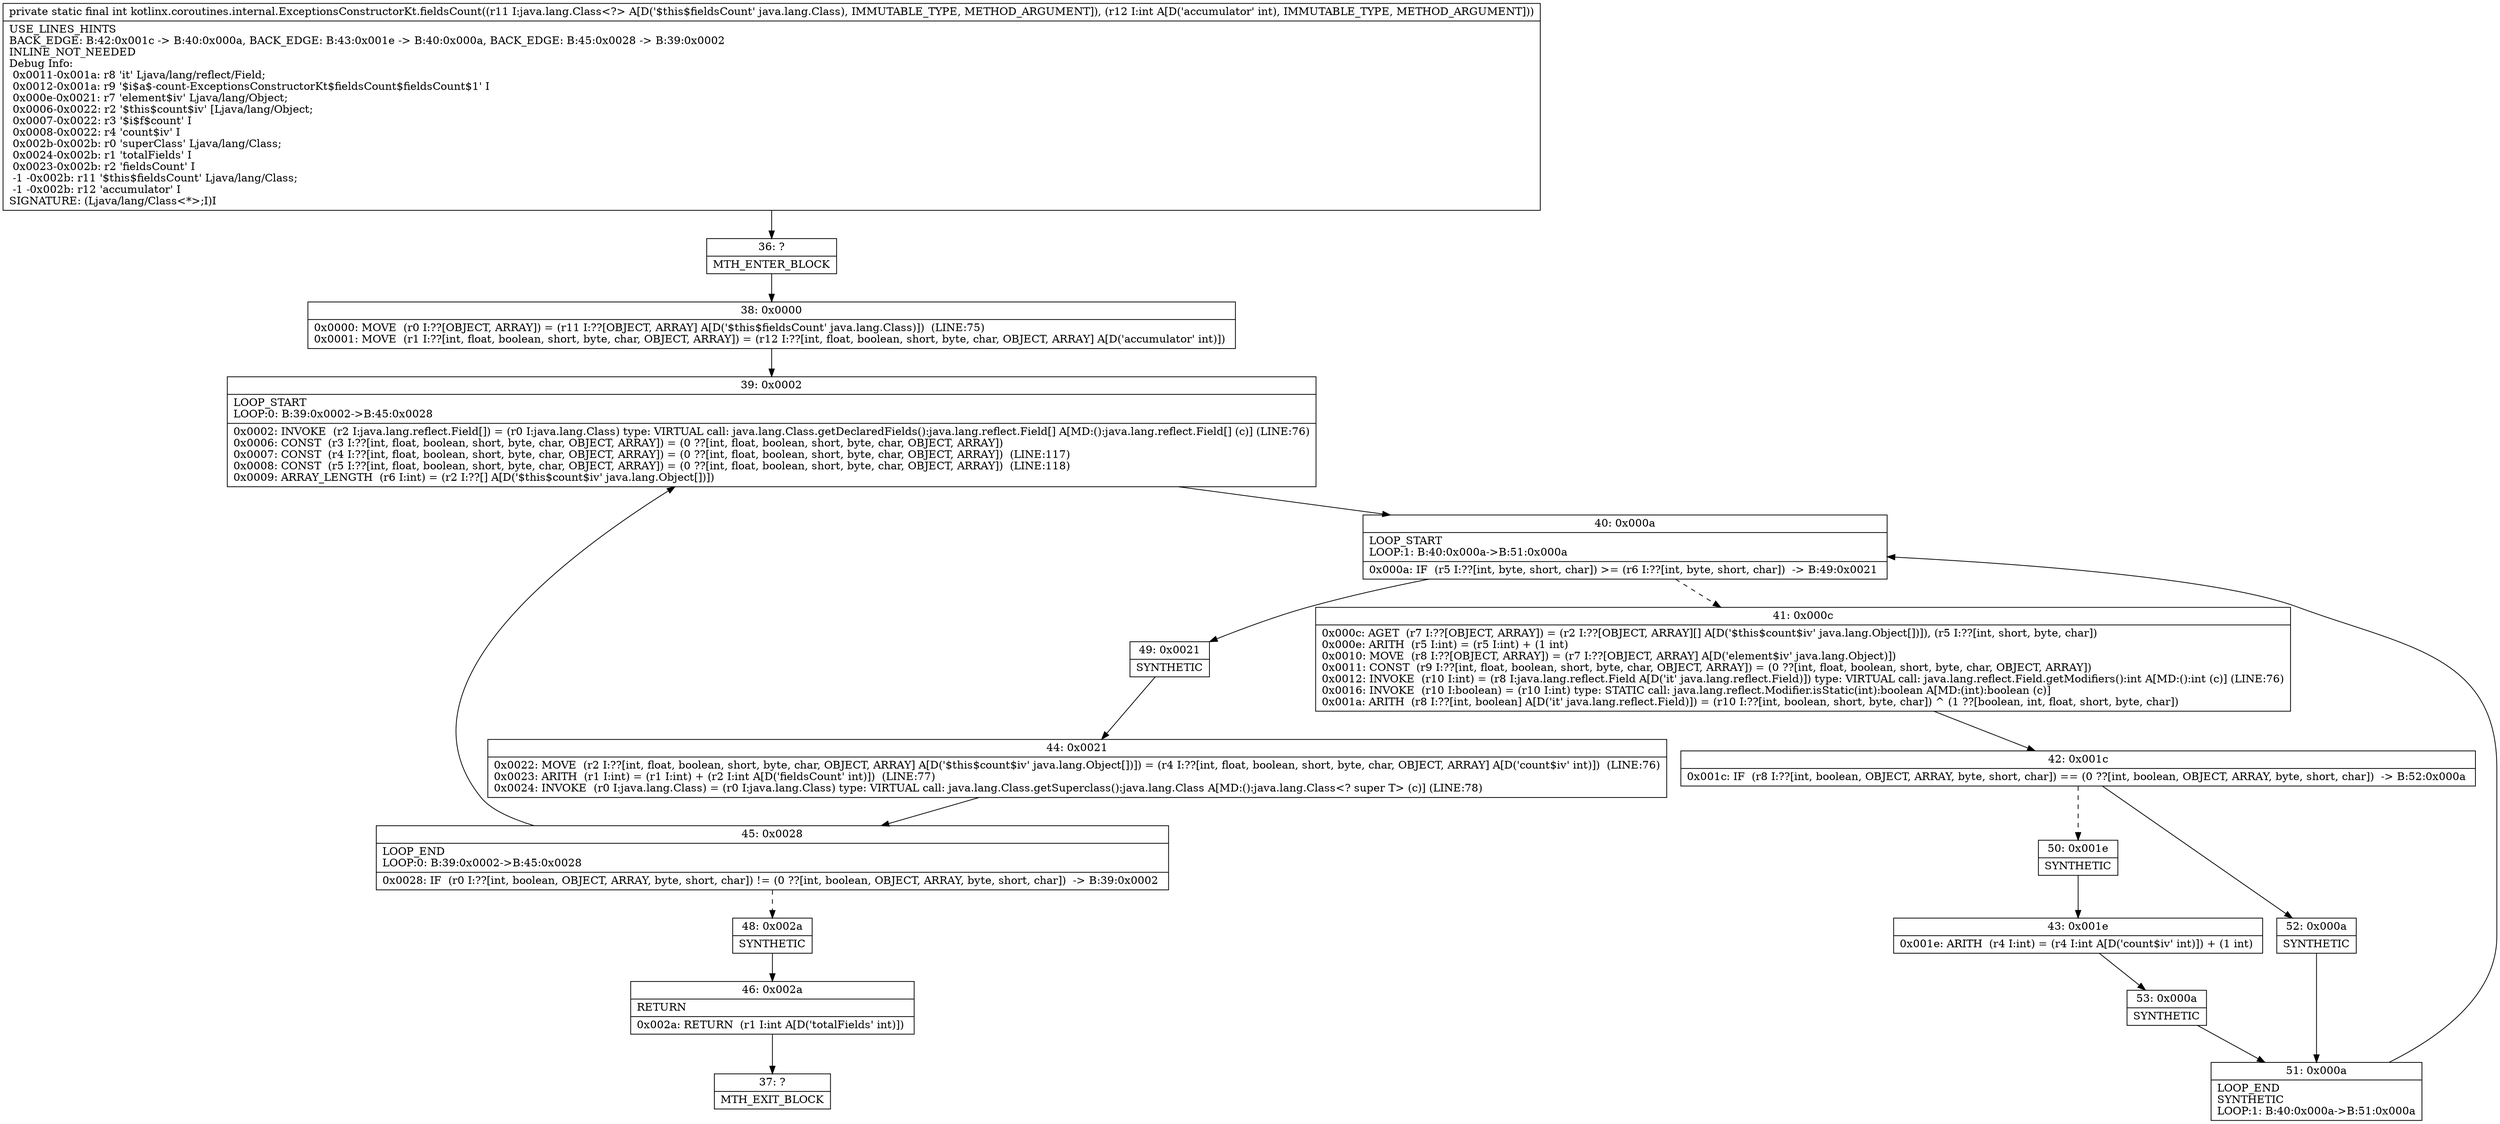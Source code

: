 digraph "CFG forkotlinx.coroutines.internal.ExceptionsConstructorKt.fieldsCount(Ljava\/lang\/Class;I)I" {
Node_36 [shape=record,label="{36\:\ ?|MTH_ENTER_BLOCK\l}"];
Node_38 [shape=record,label="{38\:\ 0x0000|0x0000: MOVE  (r0 I:??[OBJECT, ARRAY]) = (r11 I:??[OBJECT, ARRAY] A[D('$this$fieldsCount' java.lang.Class)])  (LINE:75)\l0x0001: MOVE  (r1 I:??[int, float, boolean, short, byte, char, OBJECT, ARRAY]) = (r12 I:??[int, float, boolean, short, byte, char, OBJECT, ARRAY] A[D('accumulator' int)]) \l}"];
Node_39 [shape=record,label="{39\:\ 0x0002|LOOP_START\lLOOP:0: B:39:0x0002\-\>B:45:0x0028\l|0x0002: INVOKE  (r2 I:java.lang.reflect.Field[]) = (r0 I:java.lang.Class) type: VIRTUAL call: java.lang.Class.getDeclaredFields():java.lang.reflect.Field[] A[MD:():java.lang.reflect.Field[] (c)] (LINE:76)\l0x0006: CONST  (r3 I:??[int, float, boolean, short, byte, char, OBJECT, ARRAY]) = (0 ??[int, float, boolean, short, byte, char, OBJECT, ARRAY]) \l0x0007: CONST  (r4 I:??[int, float, boolean, short, byte, char, OBJECT, ARRAY]) = (0 ??[int, float, boolean, short, byte, char, OBJECT, ARRAY])  (LINE:117)\l0x0008: CONST  (r5 I:??[int, float, boolean, short, byte, char, OBJECT, ARRAY]) = (0 ??[int, float, boolean, short, byte, char, OBJECT, ARRAY])  (LINE:118)\l0x0009: ARRAY_LENGTH  (r6 I:int) = (r2 I:??[] A[D('$this$count$iv' java.lang.Object[])]) \l}"];
Node_40 [shape=record,label="{40\:\ 0x000a|LOOP_START\lLOOP:1: B:40:0x000a\-\>B:51:0x000a\l|0x000a: IF  (r5 I:??[int, byte, short, char]) \>= (r6 I:??[int, byte, short, char])  \-\> B:49:0x0021 \l}"];
Node_41 [shape=record,label="{41\:\ 0x000c|0x000c: AGET  (r7 I:??[OBJECT, ARRAY]) = (r2 I:??[OBJECT, ARRAY][] A[D('$this$count$iv' java.lang.Object[])]), (r5 I:??[int, short, byte, char]) \l0x000e: ARITH  (r5 I:int) = (r5 I:int) + (1 int) \l0x0010: MOVE  (r8 I:??[OBJECT, ARRAY]) = (r7 I:??[OBJECT, ARRAY] A[D('element$iv' java.lang.Object)]) \l0x0011: CONST  (r9 I:??[int, float, boolean, short, byte, char, OBJECT, ARRAY]) = (0 ??[int, float, boolean, short, byte, char, OBJECT, ARRAY]) \l0x0012: INVOKE  (r10 I:int) = (r8 I:java.lang.reflect.Field A[D('it' java.lang.reflect.Field)]) type: VIRTUAL call: java.lang.reflect.Field.getModifiers():int A[MD:():int (c)] (LINE:76)\l0x0016: INVOKE  (r10 I:boolean) = (r10 I:int) type: STATIC call: java.lang.reflect.Modifier.isStatic(int):boolean A[MD:(int):boolean (c)]\l0x001a: ARITH  (r8 I:??[int, boolean] A[D('it' java.lang.reflect.Field)]) = (r10 I:??[int, boolean, short, byte, char]) ^ (1 ??[boolean, int, float, short, byte, char]) \l}"];
Node_42 [shape=record,label="{42\:\ 0x001c|0x001c: IF  (r8 I:??[int, boolean, OBJECT, ARRAY, byte, short, char]) == (0 ??[int, boolean, OBJECT, ARRAY, byte, short, char])  \-\> B:52:0x000a \l}"];
Node_50 [shape=record,label="{50\:\ 0x001e|SYNTHETIC\l}"];
Node_43 [shape=record,label="{43\:\ 0x001e|0x001e: ARITH  (r4 I:int) = (r4 I:int A[D('count$iv' int)]) + (1 int) \l}"];
Node_53 [shape=record,label="{53\:\ 0x000a|SYNTHETIC\l}"];
Node_51 [shape=record,label="{51\:\ 0x000a|LOOP_END\lSYNTHETIC\lLOOP:1: B:40:0x000a\-\>B:51:0x000a\l}"];
Node_52 [shape=record,label="{52\:\ 0x000a|SYNTHETIC\l}"];
Node_49 [shape=record,label="{49\:\ 0x0021|SYNTHETIC\l}"];
Node_44 [shape=record,label="{44\:\ 0x0021|0x0022: MOVE  (r2 I:??[int, float, boolean, short, byte, char, OBJECT, ARRAY] A[D('$this$count$iv' java.lang.Object[])]) = (r4 I:??[int, float, boolean, short, byte, char, OBJECT, ARRAY] A[D('count$iv' int)])  (LINE:76)\l0x0023: ARITH  (r1 I:int) = (r1 I:int) + (r2 I:int A[D('fieldsCount' int)])  (LINE:77)\l0x0024: INVOKE  (r0 I:java.lang.Class) = (r0 I:java.lang.Class) type: VIRTUAL call: java.lang.Class.getSuperclass():java.lang.Class A[MD:():java.lang.Class\<? super T\> (c)] (LINE:78)\l}"];
Node_45 [shape=record,label="{45\:\ 0x0028|LOOP_END\lLOOP:0: B:39:0x0002\-\>B:45:0x0028\l|0x0028: IF  (r0 I:??[int, boolean, OBJECT, ARRAY, byte, short, char]) != (0 ??[int, boolean, OBJECT, ARRAY, byte, short, char])  \-\> B:39:0x0002 \l}"];
Node_48 [shape=record,label="{48\:\ 0x002a|SYNTHETIC\l}"];
Node_46 [shape=record,label="{46\:\ 0x002a|RETURN\l|0x002a: RETURN  (r1 I:int A[D('totalFields' int)]) \l}"];
Node_37 [shape=record,label="{37\:\ ?|MTH_EXIT_BLOCK\l}"];
MethodNode[shape=record,label="{private static final int kotlinx.coroutines.internal.ExceptionsConstructorKt.fieldsCount((r11 I:java.lang.Class\<?\> A[D('$this$fieldsCount' java.lang.Class), IMMUTABLE_TYPE, METHOD_ARGUMENT]), (r12 I:int A[D('accumulator' int), IMMUTABLE_TYPE, METHOD_ARGUMENT]))  | USE_LINES_HINTS\lBACK_EDGE: B:42:0x001c \-\> B:40:0x000a, BACK_EDGE: B:43:0x001e \-\> B:40:0x000a, BACK_EDGE: B:45:0x0028 \-\> B:39:0x0002\lINLINE_NOT_NEEDED\lDebug Info:\l  0x0011\-0x001a: r8 'it' Ljava\/lang\/reflect\/Field;\l  0x0012\-0x001a: r9 '$i$a$\-count\-ExceptionsConstructorKt$fieldsCount$fieldsCount$1' I\l  0x000e\-0x0021: r7 'element$iv' Ljava\/lang\/Object;\l  0x0006\-0x0022: r2 '$this$count$iv' [Ljava\/lang\/Object;\l  0x0007\-0x0022: r3 '$i$f$count' I\l  0x0008\-0x0022: r4 'count$iv' I\l  0x002b\-0x002b: r0 'superClass' Ljava\/lang\/Class;\l  0x0024\-0x002b: r1 'totalFields' I\l  0x0023\-0x002b: r2 'fieldsCount' I\l  \-1 \-0x002b: r11 '$this$fieldsCount' Ljava\/lang\/Class;\l  \-1 \-0x002b: r12 'accumulator' I\lSIGNATURE: (Ljava\/lang\/Class\<*\>;I)I\l}"];
MethodNode -> Node_36;Node_36 -> Node_38;
Node_38 -> Node_39;
Node_39 -> Node_40;
Node_40 -> Node_41[style=dashed];
Node_40 -> Node_49;
Node_41 -> Node_42;
Node_42 -> Node_50[style=dashed];
Node_42 -> Node_52;
Node_50 -> Node_43;
Node_43 -> Node_53;
Node_53 -> Node_51;
Node_51 -> Node_40;
Node_52 -> Node_51;
Node_49 -> Node_44;
Node_44 -> Node_45;
Node_45 -> Node_39;
Node_45 -> Node_48[style=dashed];
Node_48 -> Node_46;
Node_46 -> Node_37;
}

